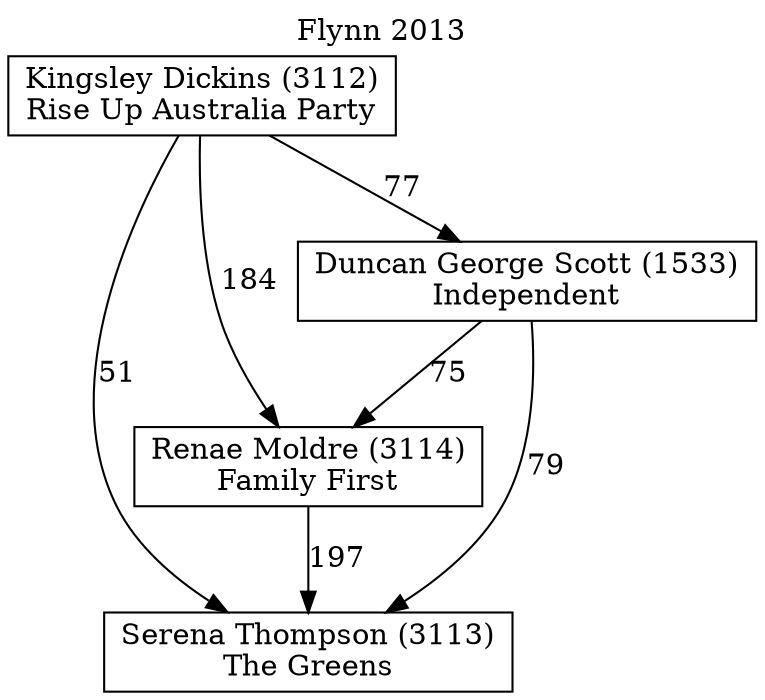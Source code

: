 // House preference flow
digraph "Serena Thompson (3113)_Flynn_2013" {
	graph [label="Flynn 2013" labelloc=t mclimit=10]
	node [shape=box]
	"Serena Thompson (3113)" [label="Serena Thompson (3113)
The Greens"]
	"Renae Moldre (3114)" [label="Renae Moldre (3114)
Family First"]
	"Duncan George Scott (1533)" [label="Duncan George Scott (1533)
Independent"]
	"Kingsley Dickins (3112)" [label="Kingsley Dickins (3112)
Rise Up Australia Party"]
	"Serena Thompson (3113)" [label="Serena Thompson (3113)
The Greens"]
	"Duncan George Scott (1533)" [label="Duncan George Scott (1533)
Independent"]
	"Kingsley Dickins (3112)" [label="Kingsley Dickins (3112)
Rise Up Australia Party"]
	"Serena Thompson (3113)" [label="Serena Thompson (3113)
The Greens"]
	"Kingsley Dickins (3112)" [label="Kingsley Dickins (3112)
Rise Up Australia Party"]
	"Kingsley Dickins (3112)" [label="Kingsley Dickins (3112)
Rise Up Australia Party"]
	"Duncan George Scott (1533)" [label="Duncan George Scott (1533)
Independent"]
	"Kingsley Dickins (3112)" [label="Kingsley Dickins (3112)
Rise Up Australia Party"]
	"Kingsley Dickins (3112)" [label="Kingsley Dickins (3112)
Rise Up Australia Party"]
	"Renae Moldre (3114)" [label="Renae Moldre (3114)
Family First"]
	"Duncan George Scott (1533)" [label="Duncan George Scott (1533)
Independent"]
	"Kingsley Dickins (3112)" [label="Kingsley Dickins (3112)
Rise Up Australia Party"]
	"Renae Moldre (3114)" [label="Renae Moldre (3114)
Family First"]
	"Kingsley Dickins (3112)" [label="Kingsley Dickins (3112)
Rise Up Australia Party"]
	"Kingsley Dickins (3112)" [label="Kingsley Dickins (3112)
Rise Up Australia Party"]
	"Duncan George Scott (1533)" [label="Duncan George Scott (1533)
Independent"]
	"Kingsley Dickins (3112)" [label="Kingsley Dickins (3112)
Rise Up Australia Party"]
	"Kingsley Dickins (3112)" [label="Kingsley Dickins (3112)
Rise Up Australia Party"]
	"Renae Moldre (3114)" -> "Serena Thompson (3113)" [label=197]
	"Duncan George Scott (1533)" -> "Renae Moldre (3114)" [label=75]
	"Kingsley Dickins (3112)" -> "Duncan George Scott (1533)" [label=77]
	"Duncan George Scott (1533)" -> "Serena Thompson (3113)" [label=79]
	"Kingsley Dickins (3112)" -> "Serena Thompson (3113)" [label=51]
	"Kingsley Dickins (3112)" -> "Renae Moldre (3114)" [label=184]
}

